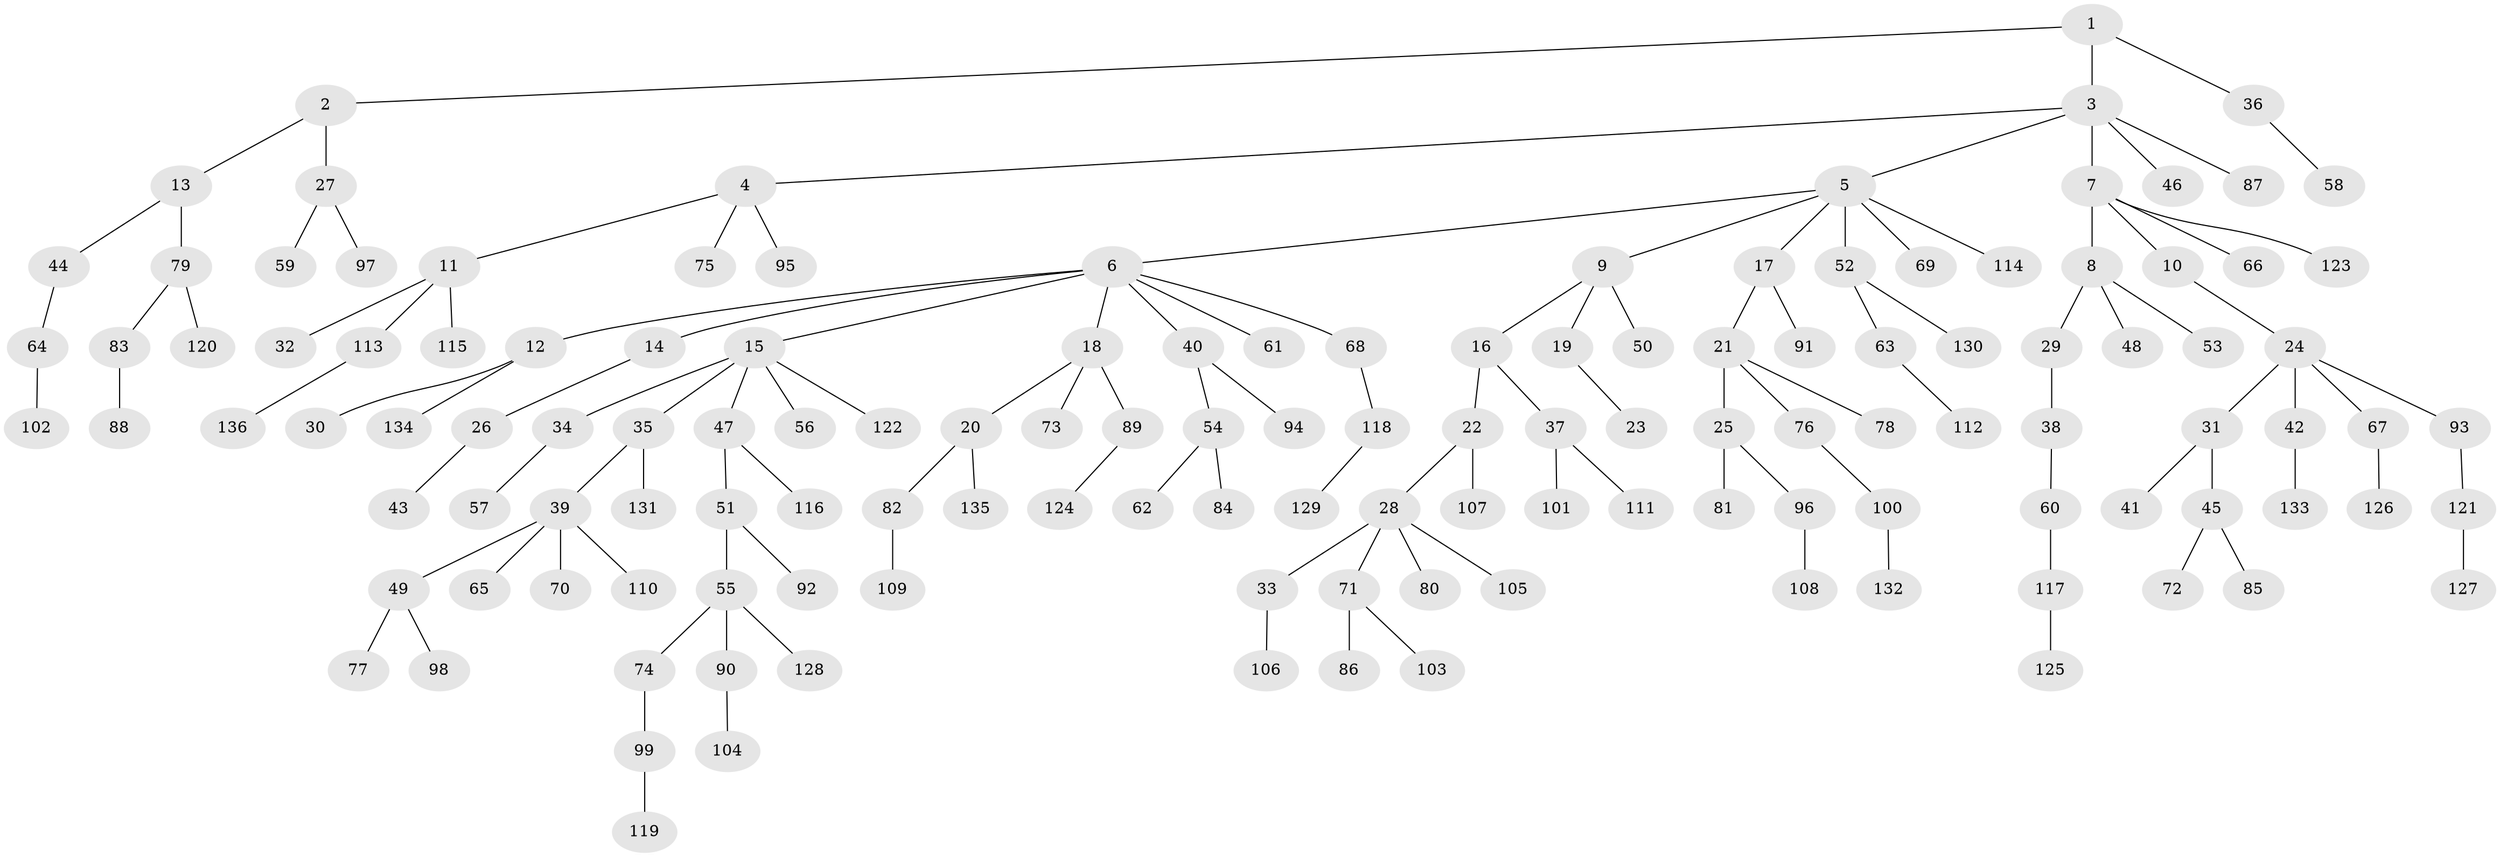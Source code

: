 // Generated by graph-tools (version 1.1) at 2025/52/03/09/25 04:52:49]
// undirected, 136 vertices, 135 edges
graph export_dot {
graph [start="1"]
  node [color=gray90,style=filled];
  1;
  2;
  3;
  4;
  5;
  6;
  7;
  8;
  9;
  10;
  11;
  12;
  13;
  14;
  15;
  16;
  17;
  18;
  19;
  20;
  21;
  22;
  23;
  24;
  25;
  26;
  27;
  28;
  29;
  30;
  31;
  32;
  33;
  34;
  35;
  36;
  37;
  38;
  39;
  40;
  41;
  42;
  43;
  44;
  45;
  46;
  47;
  48;
  49;
  50;
  51;
  52;
  53;
  54;
  55;
  56;
  57;
  58;
  59;
  60;
  61;
  62;
  63;
  64;
  65;
  66;
  67;
  68;
  69;
  70;
  71;
  72;
  73;
  74;
  75;
  76;
  77;
  78;
  79;
  80;
  81;
  82;
  83;
  84;
  85;
  86;
  87;
  88;
  89;
  90;
  91;
  92;
  93;
  94;
  95;
  96;
  97;
  98;
  99;
  100;
  101;
  102;
  103;
  104;
  105;
  106;
  107;
  108;
  109;
  110;
  111;
  112;
  113;
  114;
  115;
  116;
  117;
  118;
  119;
  120;
  121;
  122;
  123;
  124;
  125;
  126;
  127;
  128;
  129;
  130;
  131;
  132;
  133;
  134;
  135;
  136;
  1 -- 2;
  1 -- 3;
  1 -- 36;
  2 -- 13;
  2 -- 27;
  3 -- 4;
  3 -- 5;
  3 -- 7;
  3 -- 46;
  3 -- 87;
  4 -- 11;
  4 -- 75;
  4 -- 95;
  5 -- 6;
  5 -- 9;
  5 -- 17;
  5 -- 52;
  5 -- 69;
  5 -- 114;
  6 -- 12;
  6 -- 14;
  6 -- 15;
  6 -- 18;
  6 -- 40;
  6 -- 61;
  6 -- 68;
  7 -- 8;
  7 -- 10;
  7 -- 66;
  7 -- 123;
  8 -- 29;
  8 -- 48;
  8 -- 53;
  9 -- 16;
  9 -- 19;
  9 -- 50;
  10 -- 24;
  11 -- 32;
  11 -- 113;
  11 -- 115;
  12 -- 30;
  12 -- 134;
  13 -- 44;
  13 -- 79;
  14 -- 26;
  15 -- 34;
  15 -- 35;
  15 -- 47;
  15 -- 56;
  15 -- 122;
  16 -- 22;
  16 -- 37;
  17 -- 21;
  17 -- 91;
  18 -- 20;
  18 -- 73;
  18 -- 89;
  19 -- 23;
  20 -- 82;
  20 -- 135;
  21 -- 25;
  21 -- 76;
  21 -- 78;
  22 -- 28;
  22 -- 107;
  24 -- 31;
  24 -- 42;
  24 -- 67;
  24 -- 93;
  25 -- 81;
  25 -- 96;
  26 -- 43;
  27 -- 59;
  27 -- 97;
  28 -- 33;
  28 -- 71;
  28 -- 80;
  28 -- 105;
  29 -- 38;
  31 -- 41;
  31 -- 45;
  33 -- 106;
  34 -- 57;
  35 -- 39;
  35 -- 131;
  36 -- 58;
  37 -- 101;
  37 -- 111;
  38 -- 60;
  39 -- 49;
  39 -- 65;
  39 -- 70;
  39 -- 110;
  40 -- 54;
  40 -- 94;
  42 -- 133;
  44 -- 64;
  45 -- 72;
  45 -- 85;
  47 -- 51;
  47 -- 116;
  49 -- 77;
  49 -- 98;
  51 -- 55;
  51 -- 92;
  52 -- 63;
  52 -- 130;
  54 -- 62;
  54 -- 84;
  55 -- 74;
  55 -- 90;
  55 -- 128;
  60 -- 117;
  63 -- 112;
  64 -- 102;
  67 -- 126;
  68 -- 118;
  71 -- 86;
  71 -- 103;
  74 -- 99;
  76 -- 100;
  79 -- 83;
  79 -- 120;
  82 -- 109;
  83 -- 88;
  89 -- 124;
  90 -- 104;
  93 -- 121;
  96 -- 108;
  99 -- 119;
  100 -- 132;
  113 -- 136;
  117 -- 125;
  118 -- 129;
  121 -- 127;
}
